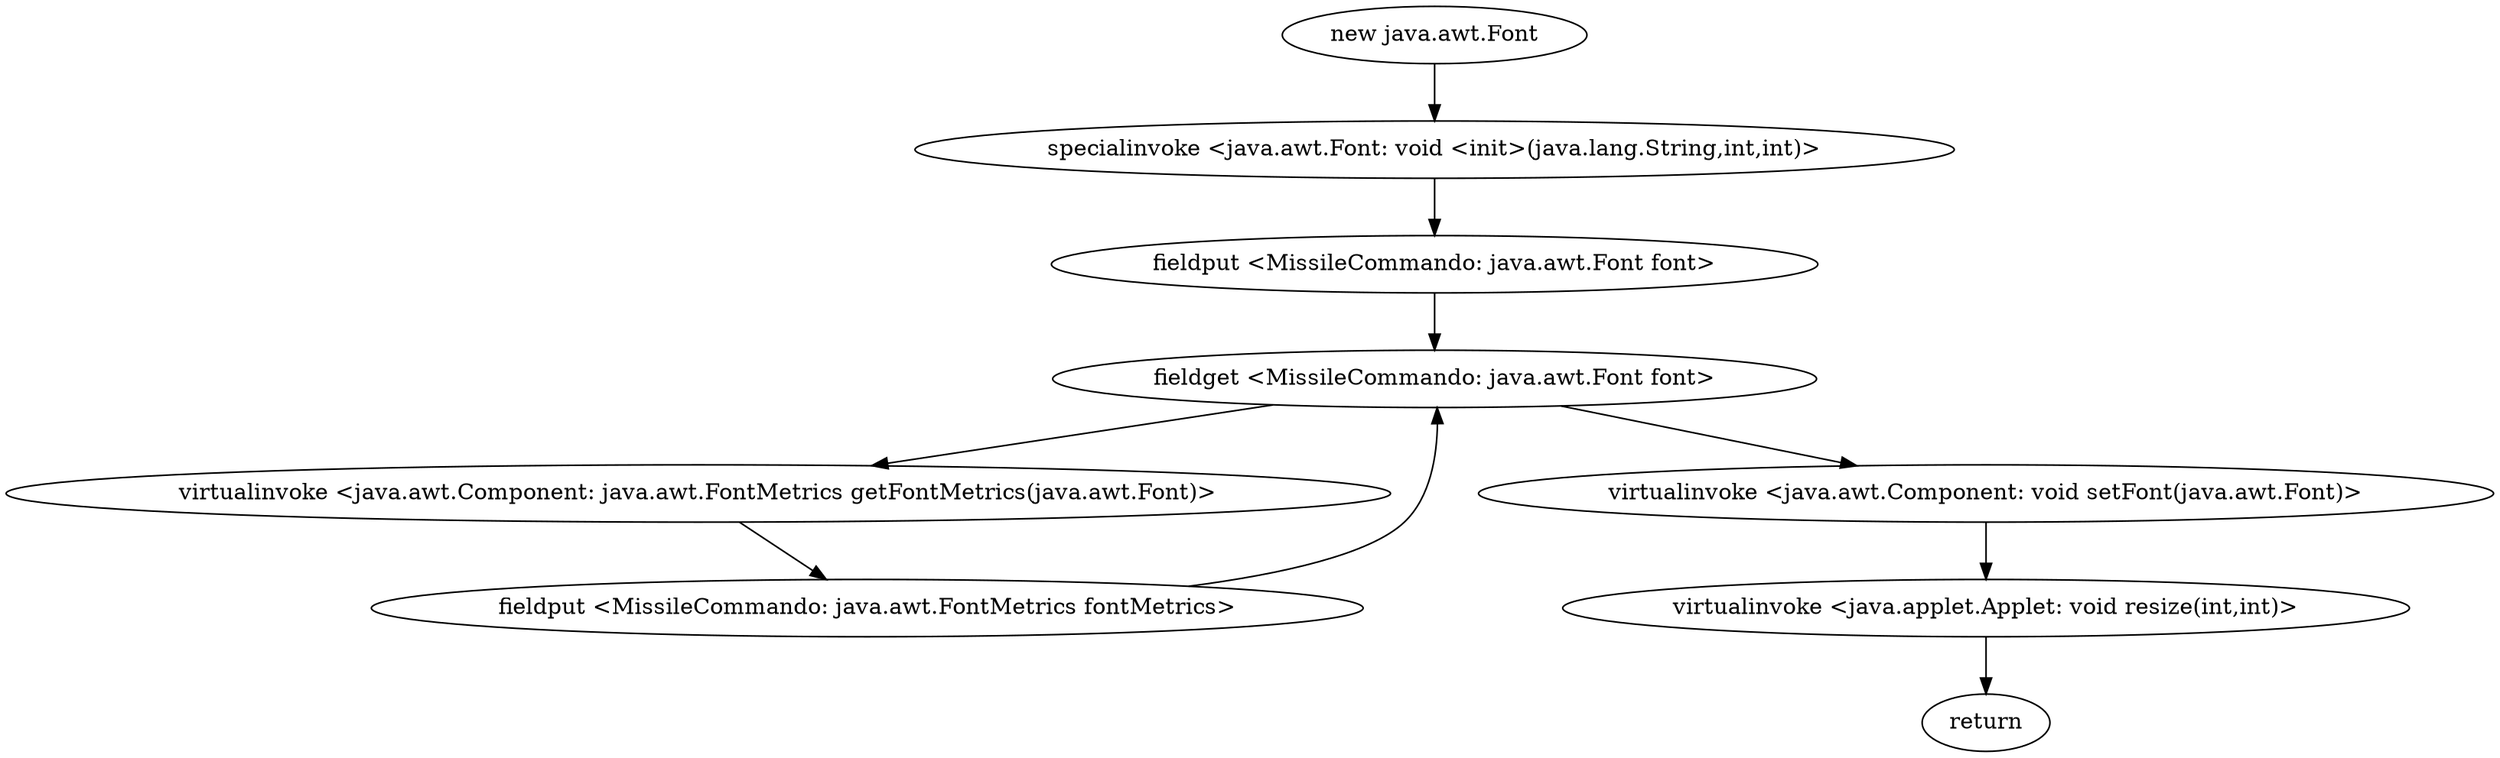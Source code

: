 digraph "" {
"new java.awt.Font";
 "new java.awt.Font"->"specialinvoke <java.awt.Font: void <init>(java.lang.String,int,int)>";
 "specialinvoke <java.awt.Font: void <init>(java.lang.String,int,int)>"->"fieldput <MissileCommando: java.awt.Font font>";
 "fieldput <MissileCommando: java.awt.Font font>"->"fieldget <MissileCommando: java.awt.Font font>";
 "fieldget <MissileCommando: java.awt.Font font>"->"virtualinvoke <java.awt.Component: java.awt.FontMetrics getFontMetrics(java.awt.Font)>";
 "virtualinvoke <java.awt.Component: java.awt.FontMetrics getFontMetrics(java.awt.Font)>"->"fieldput <MissileCommando: java.awt.FontMetrics fontMetrics>";
 "fieldput <MissileCommando: java.awt.FontMetrics fontMetrics>"->"fieldget <MissileCommando: java.awt.Font font>";
 "fieldget <MissileCommando: java.awt.Font font>"->"virtualinvoke <java.awt.Component: void setFont(java.awt.Font)>";
 "virtualinvoke <java.awt.Component: void setFont(java.awt.Font)>"->"virtualinvoke <java.applet.Applet: void resize(int,int)>";
 "virtualinvoke <java.applet.Applet: void resize(int,int)>"->"return";
}
